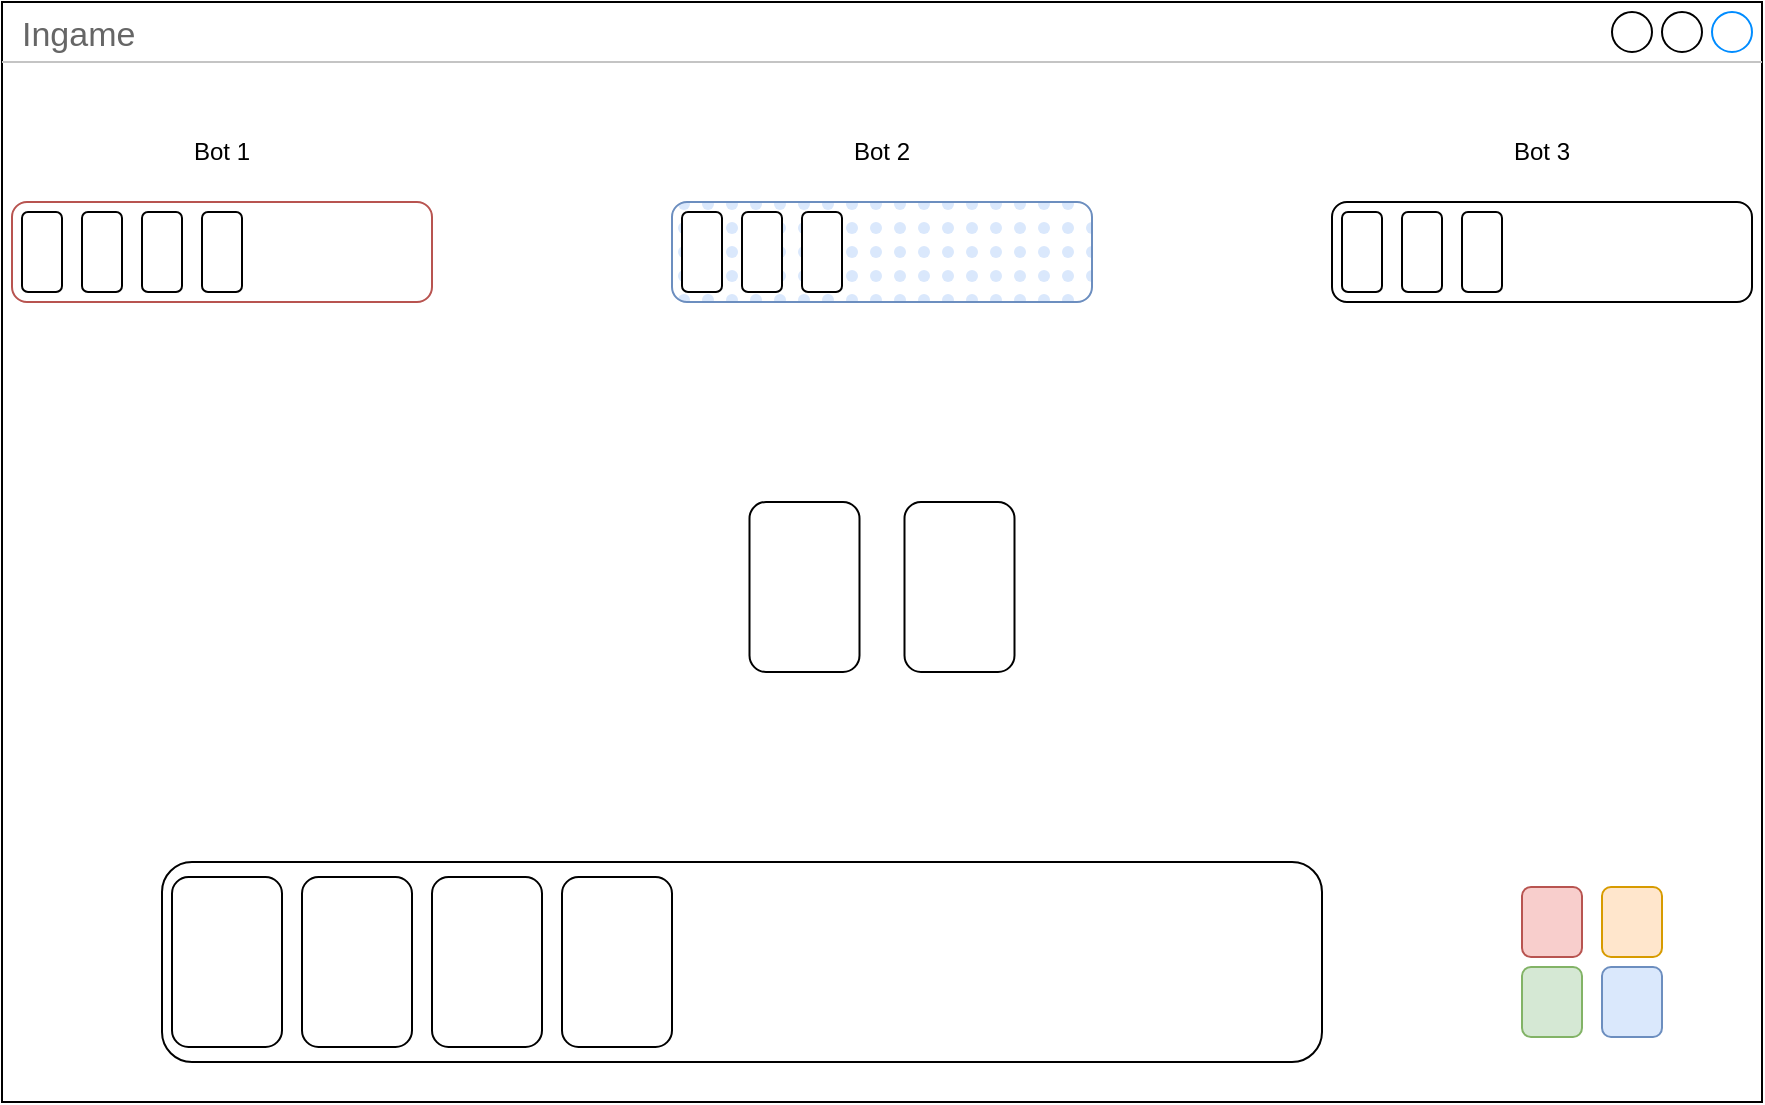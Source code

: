 <mxfile version="20.5.3" type="embed"><diagram id="23iRSUPoRavnBvh4doch" name="Page-1"><mxGraphModel dx="2911" dy="1076" grid="1" gridSize="10" guides="1" tooltips="1" connect="1" arrows="1" fold="1" page="1" pageScale="1" pageWidth="827" pageHeight="1169" math="0" shadow="0"><root><mxCell id="0"/><mxCell id="1" parent="0"/><mxCell id="2" value="Ingame" style="strokeWidth=1;shadow=0;dashed=0;align=center;html=1;shape=mxgraph.mockup.containers.window;align=left;verticalAlign=top;spacingLeft=8;strokeColor2=#008cff;strokeColor3=#c4c4c4;fontColor=#666666;mainText=;fontSize=17;labelBackgroundColor=none;" vertex="1" parent="1"><mxGeometry x="-26" y="140" width="880" height="550" as="geometry"/></mxCell><mxCell id="3" value="Bot 1" style="text;html=1;strokeColor=none;fillColor=none;align=center;verticalAlign=middle;whiteSpace=wrap;rounded=0;" vertex="1" parent="1"><mxGeometry x="54" y="200" width="60" height="30" as="geometry"/></mxCell><mxCell id="4" value="Bot 2" style="text;html=1;strokeColor=none;fillColor=none;align=center;verticalAlign=middle;whiteSpace=wrap;rounded=0;" vertex="1" parent="1"><mxGeometry x="384" y="200" width="60" height="30" as="geometry"/></mxCell><mxCell id="5" value="Bot 3" style="text;html=1;strokeColor=none;fillColor=none;align=center;verticalAlign=middle;whiteSpace=wrap;rounded=0;" vertex="1" parent="1"><mxGeometry x="714" y="200" width="60" height="30" as="geometry"/></mxCell><mxCell id="6" value="" style="rounded=1;whiteSpace=wrap;html=1;fillColor=default;strokeColor=#b85450;fillStyle=dots;" vertex="1" parent="1"><mxGeometry x="-21" y="240" width="210" height="50" as="geometry"/></mxCell><mxCell id="7" value="" style="rounded=1;whiteSpace=wrap;html=1;fillColor=#dae8fc;strokeColor=#6c8ebf;fillStyle=dots;" vertex="1" parent="1"><mxGeometry x="309" y="240" width="210" height="50" as="geometry"/></mxCell><mxCell id="8" value="" style="rounded=1;whiteSpace=wrap;html=1;" vertex="1" parent="1"><mxGeometry x="639" y="240" width="210" height="50" as="geometry"/></mxCell><mxCell id="9" value="" style="rounded=1;whiteSpace=wrap;html=1;" vertex="1" parent="1"><mxGeometry x="-16" y="245" width="20" height="40" as="geometry"/></mxCell><mxCell id="10" value="" style="rounded=1;whiteSpace=wrap;html=1;" vertex="1" parent="1"><mxGeometry x="14" y="245" width="20" height="40" as="geometry"/></mxCell><mxCell id="11" value="" style="rounded=1;whiteSpace=wrap;html=1;" vertex="1" parent="1"><mxGeometry x="44" y="245" width="20" height="40" as="geometry"/></mxCell><mxCell id="12" value="" style="rounded=1;whiteSpace=wrap;html=1;" vertex="1" parent="1"><mxGeometry x="74" y="245" width="20" height="40" as="geometry"/></mxCell><mxCell id="13" value="" style="rounded=1;whiteSpace=wrap;html=1;" vertex="1" parent="1"><mxGeometry x="314" y="245" width="20" height="40" as="geometry"/></mxCell><mxCell id="14" value="" style="rounded=1;whiteSpace=wrap;html=1;" vertex="1" parent="1"><mxGeometry x="344" y="245" width="20" height="40" as="geometry"/></mxCell><mxCell id="15" value="" style="rounded=1;whiteSpace=wrap;html=1;" vertex="1" parent="1"><mxGeometry x="374" y="245" width="20" height="40" as="geometry"/></mxCell><mxCell id="16" value="" style="rounded=1;whiteSpace=wrap;html=1;" vertex="1" parent="1"><mxGeometry x="644" y="245" width="20" height="40" as="geometry"/></mxCell><mxCell id="17" value="" style="rounded=1;whiteSpace=wrap;html=1;" vertex="1" parent="1"><mxGeometry x="674" y="245" width="20" height="40" as="geometry"/></mxCell><mxCell id="18" value="" style="rounded=1;whiteSpace=wrap;html=1;" vertex="1" parent="1"><mxGeometry x="704" y="245" width="20" height="40" as="geometry"/></mxCell><mxCell id="19" value="" style="rounded=1;whiteSpace=wrap;html=1;" vertex="1" parent="1"><mxGeometry x="54" y="570" width="580" height="100" as="geometry"/></mxCell><mxCell id="22" value="" style="rounded=1;whiteSpace=wrap;html=1;" vertex="1" parent="1"><mxGeometry x="59" y="577.5" width="55" height="85" as="geometry"/></mxCell><mxCell id="23" value="" style="rounded=1;whiteSpace=wrap;html=1;" vertex="1" parent="1"><mxGeometry x="124" y="577.5" width="55" height="85" as="geometry"/></mxCell><mxCell id="24" value="" style="rounded=1;whiteSpace=wrap;html=1;" vertex="1" parent="1"><mxGeometry x="189" y="577.5" width="55" height="85" as="geometry"/></mxCell><mxCell id="25" value="" style="rounded=1;whiteSpace=wrap;html=1;" vertex="1" parent="1"><mxGeometry x="254" y="577.5" width="55" height="85" as="geometry"/></mxCell><mxCell id="26" value="" style="rounded=1;whiteSpace=wrap;html=1;" vertex="1" parent="1"><mxGeometry x="347.75" y="390" width="55" height="85" as="geometry"/></mxCell><mxCell id="27" value="" style="rounded=1;whiteSpace=wrap;html=1;" vertex="1" parent="1"><mxGeometry x="425.25" y="390" width="55" height="85" as="geometry"/></mxCell><mxCell id="28" value="" style="rounded=1;whiteSpace=wrap;html=1;fillColor=#f8cecc;strokeColor=#b85450;" vertex="1" parent="1"><mxGeometry x="734" y="582.5" width="30" height="35" as="geometry"/></mxCell><mxCell id="29" value="" style="rounded=1;whiteSpace=wrap;html=1;fillColor=#ffe6cc;strokeColor=#d79b00;" vertex="1" parent="1"><mxGeometry x="774" y="582.5" width="30" height="35" as="geometry"/></mxCell><mxCell id="30" value="" style="rounded=1;whiteSpace=wrap;html=1;fillColor=#dae8fc;strokeColor=#6c8ebf;" vertex="1" parent="1"><mxGeometry x="774" y="622.5" width="30" height="35" as="geometry"/></mxCell><mxCell id="31" value="" style="rounded=1;whiteSpace=wrap;html=1;fillColor=#d5e8d4;strokeColor=#82b366;" vertex="1" parent="1"><mxGeometry x="734" y="622.5" width="30" height="35" as="geometry"/></mxCell></root></mxGraphModel></diagram></mxfile>